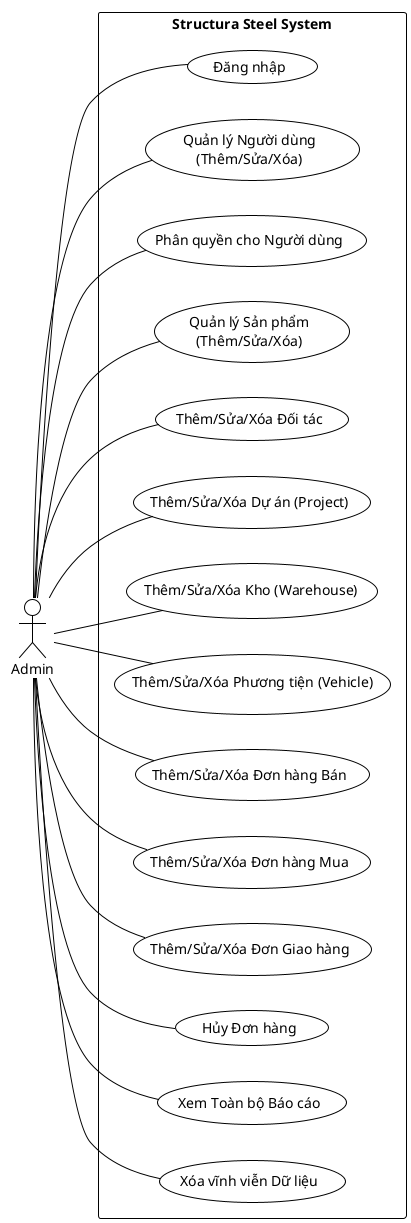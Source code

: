 @startuml Usecase_Admin
!theme plain

left to right direction
actor Admin

rectangle "Structura Steel System" {
            
     usecase "Đăng nhập" as UC_Login

    ' --- Quản trị người dùng và phân quyền ---
    usecase "Quản lý Người dùng\n(Thêm/Sửa/Xóa)" as UC_ManageUsers
    usecase "Phân quyền cho Người dùng" as UC_AssignRoles

    ' --- Quản lý sản phẩm ---
    usecase "Quản lý Sản phẩm\n(Thêm/Sửa/Xóa)" as UC_ManageProducts

    ' --- Quản lý Đối tác (Partner) & các thực thể con ---
    usecase "Thêm/Sửa/Xóa Đối tác" as UC_CRUDPartner
    usecase "Thêm/Sửa/Xóa Dự án (Project)" as UC_CRUDProject
    usecase "Thêm/Sửa/Xóa Kho (Warehouse)" as UC_CRUDWarehouse
    usecase "Thêm/Sửa/Xóa Phương tiện (Vehicle)" as UC_CRUDVehicle

    ' --- Quản lý Đơn hàng ---
    usecase "Thêm/Sửa/Xóa Đơn hàng Bán" as UC_CRUDSale
    usecase "Thêm/Sửa/Xóa Đơn hàng Mua" as UC_CRUDPurchase
    usecase "Thêm/Sửa/Xóa Đơn Giao hàng" as UC_CRUDDelivery
    usecase "Hủy Đơn hàng" as UC_CancelOrders

    ' --- Công cụ và Quản trị ---
    usecase "Xem Toàn bộ Báo cáo" as UC_ViewAllReports
    usecase "Xóa vĩnh viễn Dữ liệu" as UC_HardDelete
}

' --- Kết nối giữa Admin và các use case ---
Admin -- UC_Login
Admin -- UC_ManageUsers
Admin -- UC_AssignRoles
Admin -- UC_ManageProducts

Admin -- UC_CRUDPartner
Admin -- UC_CRUDProject
Admin -- UC_CRUDWarehouse
Admin -- UC_CRUDVehicle

Admin -- UC_CRUDSale
Admin -- UC_CRUDPurchase
Admin -- UC_CRUDDelivery
Admin -- UC_CancelOrders

Admin -- UC_HardDelete
Admin -- UC_ViewAllReports
@enduml
